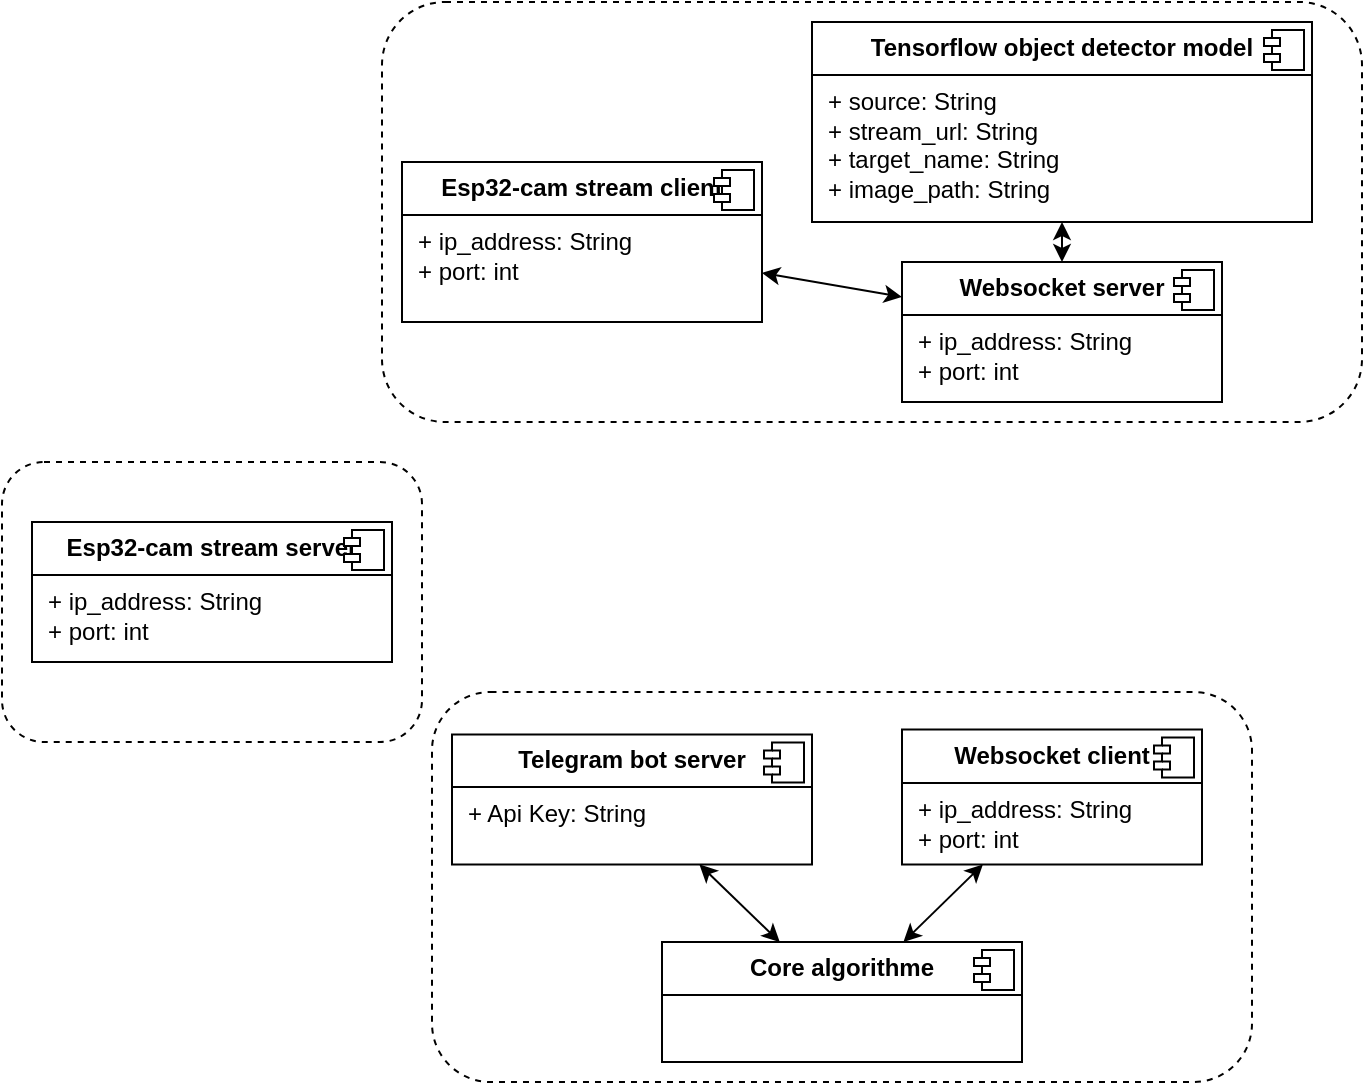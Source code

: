 <mxfile version="26.0.10">
  <diagram name="Page-1" id="MxZaip8Lkqmx8Y-5J4UL">
    <mxGraphModel dx="1364" dy="759" grid="1" gridSize="10" guides="1" tooltips="1" connect="1" arrows="1" fold="1" page="1" pageScale="1" pageWidth="827" pageHeight="1169" math="0" shadow="0">
      <root>
        <mxCell id="0" />
        <mxCell id="1" parent="0" />
        <mxCell id="SH3TEGv6jWpeI2iRywyq-2" value="" style="rounded=1;whiteSpace=wrap;html=1;dashed=1;" vertex="1" parent="1">
          <mxGeometry x="255" y="585" width="410" height="195" as="geometry" />
        </mxCell>
        <mxCell id="SH3TEGv6jWpeI2iRywyq-7" value="" style="endArrow=classic;startArrow=classic;html=1;rounded=0;" edge="1" parent="1" source="SH3TEGv6jWpeI2iRywyq-25" target="SH3TEGv6jWpeI2iRywyq-23">
          <mxGeometry width="50" height="50" relative="1" as="geometry">
            <mxPoint x="416.579" y="720" as="sourcePoint" />
            <mxPoint x="381.562" y="685" as="targetPoint" />
          </mxGeometry>
        </mxCell>
        <mxCell id="SH3TEGv6jWpeI2iRywyq-8" value="" style="endArrow=classic;startArrow=classic;html=1;rounded=0;" edge="1" parent="1" source="SH3TEGv6jWpeI2iRywyq-25" target="SH3TEGv6jWpeI2iRywyq-21">
          <mxGeometry width="50" height="50" relative="1" as="geometry">
            <mxPoint x="482.5" y="720" as="sourcePoint" />
            <mxPoint x="531" y="650" as="targetPoint" />
          </mxGeometry>
        </mxCell>
        <mxCell id="SH3TEGv6jWpeI2iRywyq-11" value="" style="rounded=1;whiteSpace=wrap;html=1;dashed=1;" vertex="1" parent="1">
          <mxGeometry x="230" y="240" width="490" height="210" as="geometry" />
        </mxCell>
        <mxCell id="SH3TEGv6jWpeI2iRywyq-15" value="&lt;p style=&quot;margin:0px;margin-top:6px;text-align:center;&quot;&gt;&lt;b&gt;Websocket server&lt;/b&gt;&lt;/p&gt;&lt;hr size=&quot;1&quot; style=&quot;border-style:solid;&quot;&gt;&lt;p style=&quot;margin:0px;margin-left:8px;&quot;&gt;+ ip_address: String&lt;br&gt;+ port: int&lt;/p&gt;" style="align=left;overflow=fill;html=1;dropTarget=0;whiteSpace=wrap;" vertex="1" parent="1">
          <mxGeometry x="490" y="370" width="160" height="70" as="geometry" />
        </mxCell>
        <mxCell id="SH3TEGv6jWpeI2iRywyq-16" value="" style="shape=component;jettyWidth=8;jettyHeight=4;" vertex="1" parent="SH3TEGv6jWpeI2iRywyq-15">
          <mxGeometry x="1" width="20" height="20" relative="1" as="geometry">
            <mxPoint x="-24" y="4" as="offset" />
          </mxGeometry>
        </mxCell>
        <mxCell id="SH3TEGv6jWpeI2iRywyq-17" value="&lt;p style=&quot;margin:0px;margin-top:6px;text-align:center;&quot;&gt;&lt;b&gt;Tensorflow object detector model&lt;/b&gt;&lt;/p&gt;&lt;hr size=&quot;1&quot; style=&quot;border-style:solid;&quot;&gt;&lt;p style=&quot;margin:0px;margin-left:8px;&quot;&gt;+ source: String&lt;br&gt;+ stream_url: String&lt;/p&gt;&lt;p style=&quot;margin:0px;margin-left:8px;&quot;&gt;+ target_name: String&lt;/p&gt;&lt;p style=&quot;margin:0px;margin-left:8px;&quot;&gt;+ image_path: String&lt;/p&gt;" style="align=left;overflow=fill;html=1;dropTarget=0;whiteSpace=wrap;" vertex="1" parent="1">
          <mxGeometry x="445" y="250" width="250" height="100" as="geometry" />
        </mxCell>
        <mxCell id="SH3TEGv6jWpeI2iRywyq-18" value="" style="shape=component;jettyWidth=8;jettyHeight=4;" vertex="1" parent="SH3TEGv6jWpeI2iRywyq-17">
          <mxGeometry x="1" width="20" height="20" relative="1" as="geometry">
            <mxPoint x="-24" y="4" as="offset" />
          </mxGeometry>
        </mxCell>
        <mxCell id="SH3TEGv6jWpeI2iRywyq-19" value="&lt;p style=&quot;margin:0px;margin-top:6px;text-align:center;&quot;&gt;&lt;b&gt;Esp32-cam stream client&lt;/b&gt;&lt;/p&gt;&lt;hr size=&quot;1&quot; style=&quot;border-style:solid;&quot;&gt;&lt;p style=&quot;margin:0px;margin-left:8px;&quot;&gt;+ ip_address: String&lt;br&gt;+ port: int&lt;/p&gt;" style="align=left;overflow=fill;html=1;dropTarget=0;whiteSpace=wrap;" vertex="1" parent="1">
          <mxGeometry x="240" y="320" width="180" height="80" as="geometry" />
        </mxCell>
        <mxCell id="SH3TEGv6jWpeI2iRywyq-20" value="" style="shape=component;jettyWidth=8;jettyHeight=4;" vertex="1" parent="SH3TEGv6jWpeI2iRywyq-19">
          <mxGeometry x="1" width="20" height="20" relative="1" as="geometry">
            <mxPoint x="-24" y="4" as="offset" />
          </mxGeometry>
        </mxCell>
        <mxCell id="SH3TEGv6jWpeI2iRywyq-21" value="&lt;p style=&quot;margin:0px;margin-top:6px;text-align:center;&quot;&gt;&lt;b&gt;Websocket client&lt;/b&gt;&lt;/p&gt;&lt;hr size=&quot;1&quot; style=&quot;border-style:solid;&quot;&gt;&lt;p style=&quot;margin:0px;margin-left:8px;&quot;&gt;+ ip_address: String&lt;br&gt;+ port: int&lt;/p&gt;" style="align=left;overflow=fill;html=1;dropTarget=0;whiteSpace=wrap;" vertex="1" parent="1">
          <mxGeometry x="490" y="603.75" width="150" height="67.5" as="geometry" />
        </mxCell>
        <mxCell id="SH3TEGv6jWpeI2iRywyq-22" value="" style="shape=component;jettyWidth=8;jettyHeight=4;" vertex="1" parent="SH3TEGv6jWpeI2iRywyq-21">
          <mxGeometry x="1" width="20" height="20" relative="1" as="geometry">
            <mxPoint x="-24" y="4" as="offset" />
          </mxGeometry>
        </mxCell>
        <mxCell id="SH3TEGv6jWpeI2iRywyq-23" value="&lt;p style=&quot;margin:0px;margin-top:6px;text-align:center;&quot;&gt;&lt;b&gt;Telegram bot server&lt;/b&gt;&lt;/p&gt;&lt;hr size=&quot;1&quot; style=&quot;border-style:solid;&quot;&gt;&lt;p style=&quot;margin:0px;margin-left:8px;&quot;&gt;+ Api Key: String&lt;br&gt;&lt;/p&gt;" style="align=left;overflow=fill;html=1;dropTarget=0;whiteSpace=wrap;" vertex="1" parent="1">
          <mxGeometry x="265" y="606.25" width="180" height="65" as="geometry" />
        </mxCell>
        <mxCell id="SH3TEGv6jWpeI2iRywyq-24" value="" style="shape=component;jettyWidth=8;jettyHeight=4;" vertex="1" parent="SH3TEGv6jWpeI2iRywyq-23">
          <mxGeometry x="1" width="20" height="20" relative="1" as="geometry">
            <mxPoint x="-24" y="4" as="offset" />
          </mxGeometry>
        </mxCell>
        <mxCell id="SH3TEGv6jWpeI2iRywyq-25" value="&lt;p style=&quot;margin:0px;margin-top:6px;text-align:center;&quot;&gt;&lt;b&gt;Core algorithme&lt;/b&gt;&lt;/p&gt;&lt;hr size=&quot;1&quot; style=&quot;border-style:solid;&quot;&gt;&lt;p style=&quot;margin:0px;margin-left:8px;&quot;&gt;&lt;br&gt;&lt;br&gt;&lt;/p&gt;" style="align=left;overflow=fill;html=1;dropTarget=0;whiteSpace=wrap;" vertex="1" parent="1">
          <mxGeometry x="370" y="710" width="180" height="60" as="geometry" />
        </mxCell>
        <mxCell id="SH3TEGv6jWpeI2iRywyq-26" value="" style="shape=component;jettyWidth=8;jettyHeight=4;" vertex="1" parent="SH3TEGv6jWpeI2iRywyq-25">
          <mxGeometry x="1" width="20" height="20" relative="1" as="geometry">
            <mxPoint x="-24" y="4" as="offset" />
          </mxGeometry>
        </mxCell>
        <mxCell id="SH3TEGv6jWpeI2iRywyq-27" value="" style="endArrow=classic;startArrow=classic;html=1;rounded=0;exitX=0;exitY=0.25;exitDx=0;exitDy=0;" edge="1" parent="1" source="SH3TEGv6jWpeI2iRywyq-15" target="SH3TEGv6jWpeI2iRywyq-19">
          <mxGeometry width="50" height="50" relative="1" as="geometry">
            <mxPoint x="420" y="440" as="sourcePoint" />
            <mxPoint x="470" y="381" as="targetPoint" />
          </mxGeometry>
        </mxCell>
        <mxCell id="SH3TEGv6jWpeI2iRywyq-28" value="" style="endArrow=classic;startArrow=classic;html=1;rounded=0;" edge="1" parent="1" source="SH3TEGv6jWpeI2iRywyq-15" target="SH3TEGv6jWpeI2iRywyq-17">
          <mxGeometry width="50" height="50" relative="1" as="geometry">
            <mxPoint x="500" y="398" as="sourcePoint" />
            <mxPoint x="430" y="385" as="targetPoint" />
          </mxGeometry>
        </mxCell>
        <mxCell id="SH3TEGv6jWpeI2iRywyq-29" value="" style="rounded=1;whiteSpace=wrap;html=1;dashed=1;" vertex="1" parent="1">
          <mxGeometry x="40" y="470" width="210" height="140" as="geometry" />
        </mxCell>
        <mxCell id="SH3TEGv6jWpeI2iRywyq-30" value="&lt;p style=&quot;margin:0px;margin-top:6px;text-align:center;&quot;&gt;&lt;b&gt;Esp32-cam stream server&lt;/b&gt;&lt;/p&gt;&lt;hr size=&quot;1&quot; style=&quot;border-style:solid;&quot;&gt;&lt;p style=&quot;margin:0px;margin-left:8px;&quot;&gt;+ ip_address: String&lt;br&gt;+ port: int&lt;span style=&quot;background-color: transparent; color: light-dark(rgb(0, 0, 0), rgb(255, 255, 255));&quot;&gt;&amp;nbsp;&lt;/span&gt;&lt;/p&gt;" style="align=left;overflow=fill;html=1;dropTarget=0;whiteSpace=wrap;" vertex="1" parent="1">
          <mxGeometry x="55" y="500" width="180" height="70" as="geometry" />
        </mxCell>
        <mxCell id="SH3TEGv6jWpeI2iRywyq-31" value="" style="shape=component;jettyWidth=8;jettyHeight=4;" vertex="1" parent="SH3TEGv6jWpeI2iRywyq-30">
          <mxGeometry x="1" width="20" height="20" relative="1" as="geometry">
            <mxPoint x="-24" y="4" as="offset" />
          </mxGeometry>
        </mxCell>
      </root>
    </mxGraphModel>
  </diagram>
</mxfile>

